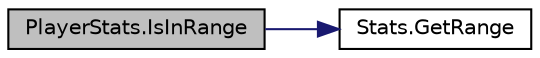 digraph "PlayerStats.IsInRange"
{
 // INTERACTIVE_SVG=YES
 // LATEX_PDF_SIZE
  edge [fontname="Helvetica",fontsize="10",labelfontname="Helvetica",labelfontsize="10"];
  node [fontname="Helvetica",fontsize="10",shape=record];
  rankdir="LR";
  Node1 [label="PlayerStats.IsInRange",height=0.2,width=0.4,color="black", fillcolor="grey75", style="filled", fontcolor="black",tooltip="Returns true if the Player is in range with the other entity"];
  Node1 -> Node2 [color="midnightblue",fontsize="10",style="solid",fontname="Helvetica"];
  Node2 [label="Stats.GetRange",height=0.2,width=0.4,color="black", fillcolor="white", style="filled",URL="$class_stats.html#aad08d308b784a74c8a009ba48c0a237f",tooltip="Returns the range of the entity"];
}
